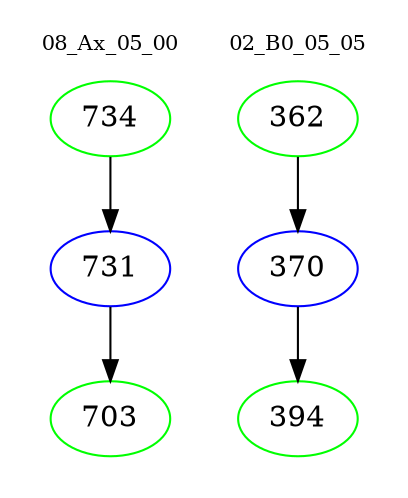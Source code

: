 digraph{
subgraph cluster_0 {
color = white
label = "08_Ax_05_00";
fontsize=10;
T0_734 [label="734", color="green"]
T0_734 -> T0_731 [color="black"]
T0_731 [label="731", color="blue"]
T0_731 -> T0_703 [color="black"]
T0_703 [label="703", color="green"]
}
subgraph cluster_1 {
color = white
label = "02_B0_05_05";
fontsize=10;
T1_362 [label="362", color="green"]
T1_362 -> T1_370 [color="black"]
T1_370 [label="370", color="blue"]
T1_370 -> T1_394 [color="black"]
T1_394 [label="394", color="green"]
}
}
